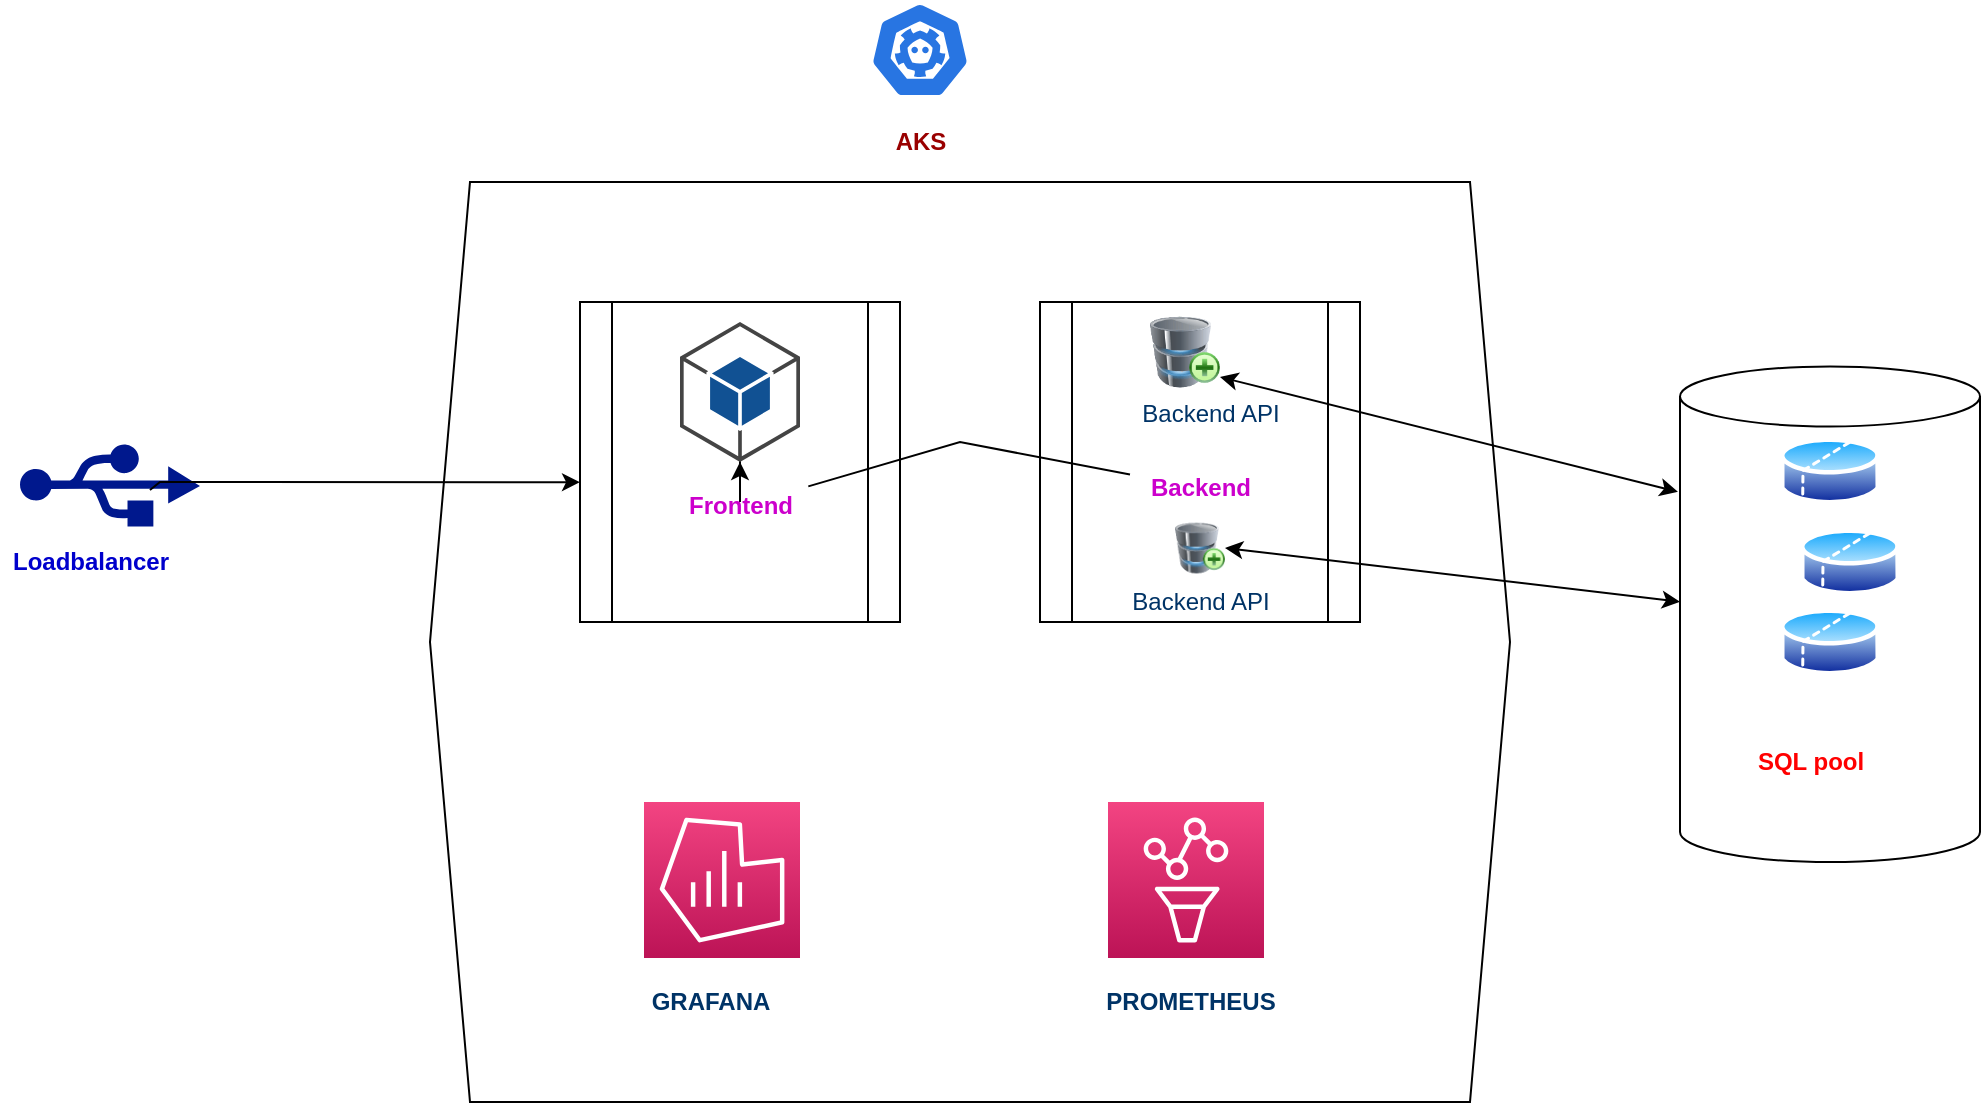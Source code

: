 <mxfile version="18.1.3" type="github">
  <diagram id="fLhjd-xsowpbdaoZres_" name="Page-1">
    <mxGraphModel dx="1422" dy="882" grid="1" gridSize="10" guides="1" tooltips="0" connect="1" arrows="1" fold="1" page="1" pageScale="1" pageWidth="1169" pageHeight="827" math="0" shadow="0">
      <root>
        <mxCell id="0" />
        <mxCell id="1" parent="0" />
        <mxCell id="Xcq_W968TXhAh59w4AyB-1" value="" style="shape=hexagon;perimeter=hexagonPerimeter2;whiteSpace=wrap;html=1;fixedSize=1;" parent="1" vertex="1">
          <mxGeometry x="315" y="190" width="540" height="460" as="geometry" />
        </mxCell>
        <mxCell id="Xcq_W968TXhAh59w4AyB-2" value="" style="sketch=0;html=1;dashed=0;whitespace=wrap;fillColor=#2875E2;strokeColor=#ffffff;points=[[0.005,0.63,0],[0.1,0.2,0],[0.9,0.2,0],[0.5,0,0],[0.995,0.63,0],[0.72,0.99,0],[0.5,1,0],[0.28,0.99,0]];shape=mxgraph.kubernetes.icon;prIcon=etcd" parent="1" vertex="1">
          <mxGeometry x="535" y="100" width="50" height="48" as="geometry" />
        </mxCell>
        <mxCell id="Xcq_W968TXhAh59w4AyB-4" value="AKS" style="text;html=1;resizable=0;autosize=1;align=center;verticalAlign=middle;points=[];fillColor=none;strokeColor=none;rounded=0;fontStyle=1;fontColor=#990000;" parent="1" vertex="1">
          <mxGeometry x="540" y="160" width="40" height="20" as="geometry" />
        </mxCell>
        <mxCell id="Xcq_W968TXhAh59w4AyB-5" value="" style="sketch=0;aspect=fixed;pointerEvents=1;shadow=0;dashed=0;html=1;strokeColor=none;labelPosition=center;verticalLabelPosition=bottom;verticalAlign=top;align=center;fillColor=#00188D;shape=mxgraph.mscae.enterprise.usb;fontColor=#990000;" parent="1" vertex="1">
          <mxGeometry x="110" y="320.8" width="90" height="41.4" as="geometry" />
        </mxCell>
        <mxCell id="Xcq_W968TXhAh59w4AyB-6" value="&lt;b&gt;&lt;font color=&quot;#0000cc&quot;&gt;Loadbalancer&lt;/font&gt;&lt;/b&gt;" style="text;html=1;resizable=0;autosize=1;align=center;verticalAlign=middle;points=[];fillColor=none;strokeColor=none;rounded=0;fontColor=#990000;" parent="1" vertex="1">
          <mxGeometry x="100" y="370" width="90" height="20" as="geometry" />
        </mxCell>
        <mxCell id="Xcq_W968TXhAh59w4AyB-7" value="" style="shape=process;whiteSpace=wrap;html=1;backgroundOutline=1;fontColor=#0000CC;" parent="1" vertex="1">
          <mxGeometry x="390" y="250" width="160" height="160" as="geometry" />
        </mxCell>
        <mxCell id="x8voL9UQht3IUKuoAsCu-2" value="" style="edgeStyle=orthogonalEdgeStyle;rounded=0;orthogonalLoop=1;jettySize=auto;html=1;" edge="1" parent="1" source="Xcq_W968TXhAh59w4AyB-8" target="x8voL9UQht3IUKuoAsCu-1">
          <mxGeometry relative="1" as="geometry" />
        </mxCell>
        <mxCell id="Xcq_W968TXhAh59w4AyB-8" value="&lt;b&gt;&lt;font color=&quot;#cc00cc&quot;&gt;Frontend&lt;/font&gt;&lt;/b&gt;" style="text;html=1;resizable=0;autosize=1;align=center;verticalAlign=middle;points=[];fillColor=none;strokeColor=none;rounded=0;fontColor=#0000CC;" parent="1" vertex="1">
          <mxGeometry x="435" y="342.2" width="70" height="20" as="geometry" />
        </mxCell>
        <mxCell id="Xcq_W968TXhAh59w4AyB-9" value="" style="shape=process;whiteSpace=wrap;html=1;backgroundOutline=1;fontColor=#CC00CC;" parent="1" vertex="1">
          <mxGeometry x="620" y="250" width="160" height="160" as="geometry" />
        </mxCell>
        <mxCell id="Xcq_W968TXhAh59w4AyB-10" value="&lt;b&gt;Backend&lt;/b&gt;" style="text;html=1;resizable=0;autosize=1;align=center;verticalAlign=middle;points=[];fillColor=none;strokeColor=none;rounded=0;fontColor=#CC00CC;" parent="1" vertex="1">
          <mxGeometry x="665" y="333" width="70" height="20" as="geometry" />
        </mxCell>
        <mxCell id="Xcq_W968TXhAh59w4AyB-11" value="" style="endArrow=none;html=1;rounded=0;fontColor=#CC00CC;" parent="1" source="Xcq_W968TXhAh59w4AyB-8" target="Xcq_W968TXhAh59w4AyB-10" edge="1">
          <mxGeometry width="50" height="50" relative="1" as="geometry">
            <mxPoint x="560" y="480" as="sourcePoint" />
            <mxPoint x="610" y="430" as="targetPoint" />
            <Array as="points">
              <mxPoint x="580" y="320" />
            </Array>
          </mxGeometry>
        </mxCell>
        <mxCell id="Xcq_W968TXhAh59w4AyB-12" value="" style="endArrow=classic;html=1;rounded=0;fontColor=#CC00CC;exitX=0.722;exitY=0.56;exitDx=0;exitDy=0;exitPerimeter=0;entryX=0;entryY=0.563;entryDx=0;entryDy=0;entryPerimeter=0;" parent="1" source="Xcq_W968TXhAh59w4AyB-5" target="Xcq_W968TXhAh59w4AyB-7" edge="1">
          <mxGeometry width="50" height="50" relative="1" as="geometry">
            <mxPoint x="560" y="480" as="sourcePoint" />
            <mxPoint x="610" y="430" as="targetPoint" />
            <Array as="points">
              <mxPoint x="180" y="340" />
            </Array>
          </mxGeometry>
        </mxCell>
        <mxCell id="Xcq_W968TXhAh59w4AyB-13" value="" style="shape=cylinder3;whiteSpace=wrap;html=1;boundedLbl=1;backgroundOutline=1;size=15;fontColor=#CC00CC;" parent="1" vertex="1">
          <mxGeometry x="940" y="282.2" width="150" height="247.8" as="geometry" />
        </mxCell>
        <mxCell id="Xcq_W968TXhAh59w4AyB-14" value="" style="aspect=fixed;perimeter=ellipsePerimeter;html=1;align=center;shadow=0;dashed=0;spacingTop=3;image;image=img/lib/active_directory/database_partition_2.svg;fontColor=#CC00CC;" parent="1" vertex="1">
          <mxGeometry x="990" y="316" width="50" height="37" as="geometry" />
        </mxCell>
        <mxCell id="Xcq_W968TXhAh59w4AyB-15" value="" style="aspect=fixed;perimeter=ellipsePerimeter;html=1;align=center;shadow=0;dashed=0;spacingTop=3;image;image=img/lib/active_directory/database_partition_2.svg;fontColor=#CC00CC;" parent="1" vertex="1">
          <mxGeometry x="1000" y="361.5" width="50" height="37" as="geometry" />
        </mxCell>
        <mxCell id="Xcq_W968TXhAh59w4AyB-16" value="" style="aspect=fixed;perimeter=ellipsePerimeter;html=1;align=center;shadow=0;dashed=0;spacingTop=3;image;image=img/lib/active_directory/database_partition_2.svg;fontColor=#CC00CC;" parent="1" vertex="1">
          <mxGeometry x="990" y="401.5" width="50" height="37" as="geometry" />
        </mxCell>
        <mxCell id="Xcq_W968TXhAh59w4AyB-17" value="&lt;b&gt;&lt;font color=&quot;#ff0000&quot;&gt;SQL pool&lt;/font&gt;&lt;/b&gt;" style="text;html=1;resizable=0;autosize=1;align=center;verticalAlign=middle;points=[];fillColor=none;strokeColor=none;rounded=0;fontColor=#CC00CC;" parent="1" vertex="1">
          <mxGeometry x="970" y="470" width="70" height="20" as="geometry" />
        </mxCell>
        <mxCell id="Xcq_W968TXhAh59w4AyB-19" value="" style="image;html=1;image=img/lib/clip_art/computers/Database_Add_128x128.png;fontColor=#FF0000;" parent="1" vertex="1">
          <mxGeometry x="675" y="250" width="35" height="50" as="geometry" />
        </mxCell>
        <mxCell id="Xcq_W968TXhAh59w4AyB-20" value="" style="image;html=1;image=img/lib/clip_art/computers/Database_Add_128x128.png;fontColor=#FF0000;" parent="1" vertex="1">
          <mxGeometry x="687.5" y="353" width="25" height="40" as="geometry" />
        </mxCell>
        <mxCell id="Xcq_W968TXhAh59w4AyB-21" value="&lt;font color=&quot;#003366&quot;&gt;Backend API&lt;/font&gt;" style="text;html=1;resizable=0;autosize=1;align=center;verticalAlign=middle;points=[];fillColor=none;strokeColor=none;rounded=0;fontColor=#FF0000;" parent="1" vertex="1">
          <mxGeometry x="665" y="296" width="80" height="20" as="geometry" />
        </mxCell>
        <mxCell id="Xcq_W968TXhAh59w4AyB-22" value="Backend API" style="text;html=1;resizable=0;autosize=1;align=center;verticalAlign=middle;points=[];fillColor=none;strokeColor=none;rounded=0;fontColor=#003366;" parent="1" vertex="1">
          <mxGeometry x="660" y="390" width="80" height="20" as="geometry" />
        </mxCell>
        <mxCell id="Xcq_W968TXhAh59w4AyB-23" value="" style="endArrow=classic;startArrow=classic;html=1;rounded=0;fontColor=#003366;entryX=-0.007;entryY=0.253;entryDx=0;entryDy=0;entryPerimeter=0;exitX=1;exitY=0.75;exitDx=0;exitDy=0;" parent="1" source="Xcq_W968TXhAh59w4AyB-19" target="Xcq_W968TXhAh59w4AyB-13" edge="1">
          <mxGeometry width="50" height="50" relative="1" as="geometry">
            <mxPoint x="560" y="480" as="sourcePoint" />
            <mxPoint x="610" y="430" as="targetPoint" />
          </mxGeometry>
        </mxCell>
        <mxCell id="Xcq_W968TXhAh59w4AyB-24" value="" style="endArrow=classic;startArrow=classic;html=1;rounded=0;fontColor=#003366;entryX=0;entryY=0.475;entryDx=0;entryDy=0;entryPerimeter=0;exitX=1;exitY=0.5;exitDx=0;exitDy=0;" parent="1" source="Xcq_W968TXhAh59w4AyB-20" target="Xcq_W968TXhAh59w4AyB-13" edge="1">
          <mxGeometry width="50" height="50" relative="1" as="geometry">
            <mxPoint x="560" y="480" as="sourcePoint" />
            <mxPoint x="610" y="430" as="targetPoint" />
          </mxGeometry>
        </mxCell>
        <mxCell id="Xcq_W968TXhAh59w4AyB-25" value="" style="sketch=0;points=[[0,0,0],[0.25,0,0],[0.5,0,0],[0.75,0,0],[1,0,0],[0,1,0],[0.25,1,0],[0.5,1,0],[0.75,1,0],[1,1,0],[0,0.25,0],[0,0.5,0],[0,0.75,0],[1,0.25,0],[1,0.5,0],[1,0.75,0]];points=[[0,0,0],[0.25,0,0],[0.5,0,0],[0.75,0,0],[1,0,0],[0,1,0],[0.25,1,0],[0.5,1,0],[0.75,1,0],[1,1,0],[0,0.25,0],[0,0.5,0],[0,0.75,0],[1,0.25,0],[1,0.5,0],[1,0.75,0]];outlineConnect=0;fontColor=#232F3E;gradientColor=#F34482;gradientDirection=north;fillColor=#BC1356;strokeColor=#ffffff;dashed=0;verticalLabelPosition=bottom;verticalAlign=top;align=center;html=1;fontSize=12;fontStyle=0;aspect=fixed;shape=mxgraph.aws4.resourceIcon;resIcon=mxgraph.aws4.managed_service_for_grafana;" parent="1" vertex="1">
          <mxGeometry x="422" y="500" width="78" height="78" as="geometry" />
        </mxCell>
        <mxCell id="Xcq_W968TXhAh59w4AyB-26" value="&lt;b&gt;GRAFANA&lt;/b&gt;" style="text;html=1;resizable=0;autosize=1;align=center;verticalAlign=middle;points=[];fillColor=none;strokeColor=none;rounded=0;fontColor=#003366;" parent="1" vertex="1">
          <mxGeometry x="420" y="590" width="70" height="20" as="geometry" />
        </mxCell>
        <mxCell id="Xcq_W968TXhAh59w4AyB-27" value="" style="sketch=0;points=[[0,0,0],[0.25,0,0],[0.5,0,0],[0.75,0,0],[1,0,0],[0,1,0],[0.25,1,0],[0.5,1,0],[0.75,1,0],[1,1,0],[0,0.25,0],[0,0.5,0],[0,0.75,0],[1,0.25,0],[1,0.5,0],[1,0.75,0]];points=[[0,0,0],[0.25,0,0],[0.5,0,0],[0.75,0,0],[1,0,0],[0,1,0],[0.25,1,0],[0.5,1,0],[0.75,1,0],[1,1,0],[0,0.25,0],[0,0.5,0],[0,0.75,0],[1,0.25,0],[1,0.5,0],[1,0.75,0]];outlineConnect=0;fontColor=#232F3E;gradientColor=#F34482;gradientDirection=north;fillColor=#BC1356;strokeColor=#ffffff;dashed=0;verticalLabelPosition=bottom;verticalAlign=top;align=center;html=1;fontSize=12;fontStyle=0;aspect=fixed;shape=mxgraph.aws4.resourceIcon;resIcon=mxgraph.aws4.managed_service_for_prometheus;" parent="1" vertex="1">
          <mxGeometry x="654" y="500" width="78" height="78" as="geometry" />
        </mxCell>
        <mxCell id="Xcq_W968TXhAh59w4AyB-28" value="&lt;b&gt;PROMETHEUS&lt;/b&gt;" style="text;html=1;resizable=0;autosize=1;align=center;verticalAlign=middle;points=[];fillColor=none;strokeColor=none;rounded=0;fontColor=#003366;" parent="1" vertex="1">
          <mxGeometry x="645" y="590" width="100" height="20" as="geometry" />
        </mxCell>
        <mxCell id="x8voL9UQht3IUKuoAsCu-1" value="" style="outlineConnect=0;dashed=0;verticalLabelPosition=bottom;verticalAlign=top;align=center;html=1;shape=mxgraph.aws3.android;fillColor=#115193;gradientColor=none;" vertex="1" parent="1">
          <mxGeometry x="440" y="260" width="60" height="70" as="geometry" />
        </mxCell>
      </root>
    </mxGraphModel>
  </diagram>
</mxfile>
